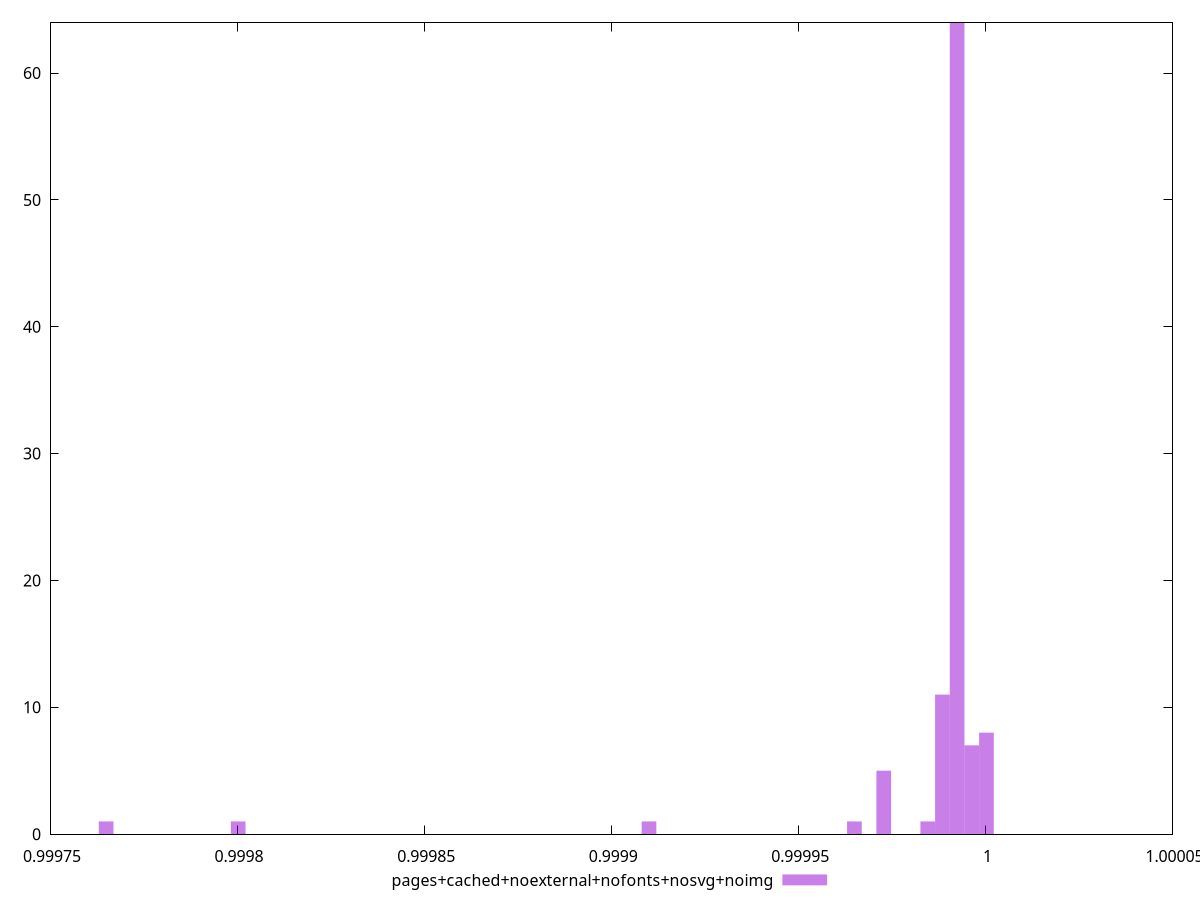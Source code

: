$_pagesCachedNoexternalNofontsNosvgNoimg <<EOF
0.9999924336530853 64
0.9999963548691172 7
1.000000276085149 8
0.9999885124370536 11
0.9999728275729263 5
0.9999100881164169 1
0.9998002940675257 1
0.9997650031232392 1
0.9999845912210217 1
0.9999649851408625 1
EOF
set key outside below
set terminal pngcairo
set output "report_00004_2020-11-02T20-21-41.718Z/max-potential-fid/pages+cached+noexternal+nofonts+nosvg+noimg//hist.png"
set yrange [0:64]
set boxwidth 0.000003921216031829086
set style fill transparent solid 0.5 noborder
plot $_pagesCachedNoexternalNofontsNosvgNoimg title "pages+cached+noexternal+nofonts+nosvg+noimg" with boxes ,